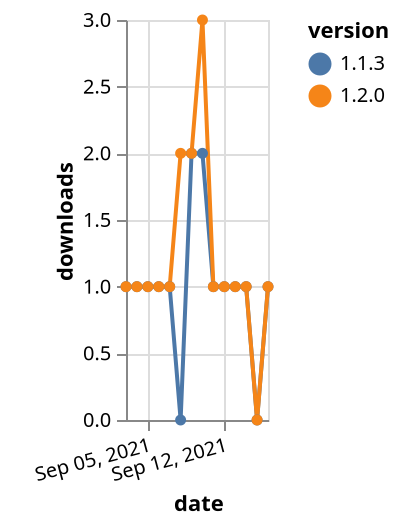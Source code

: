 {"$schema": "https://vega.github.io/schema/vega-lite/v5.json", "description": "A simple bar chart with embedded data.", "data": {"values": [{"date": "2021-09-03", "total": 590, "delta": 1, "version": "1.1.3"}, {"date": "2021-09-04", "total": 591, "delta": 1, "version": "1.1.3"}, {"date": "2021-09-05", "total": 592, "delta": 1, "version": "1.1.3"}, {"date": "2021-09-06", "total": 593, "delta": 1, "version": "1.1.3"}, {"date": "2021-09-07", "total": 594, "delta": 1, "version": "1.1.3"}, {"date": "2021-09-08", "total": 594, "delta": 0, "version": "1.1.3"}, {"date": "2021-09-09", "total": 596, "delta": 2, "version": "1.1.3"}, {"date": "2021-09-10", "total": 598, "delta": 2, "version": "1.1.3"}, {"date": "2021-09-11", "total": 599, "delta": 1, "version": "1.1.3"}, {"date": "2021-09-12", "total": 600, "delta": 1, "version": "1.1.3"}, {"date": "2021-09-13", "total": 601, "delta": 1, "version": "1.1.3"}, {"date": "2021-09-14", "total": 602, "delta": 1, "version": "1.1.3"}, {"date": "2021-09-15", "total": 602, "delta": 0, "version": "1.1.3"}, {"date": "2021-09-16", "total": 603, "delta": 1, "version": "1.1.3"}, {"date": "2021-09-03", "total": 251, "delta": 1, "version": "1.2.0"}, {"date": "2021-09-04", "total": 252, "delta": 1, "version": "1.2.0"}, {"date": "2021-09-05", "total": 253, "delta": 1, "version": "1.2.0"}, {"date": "2021-09-06", "total": 254, "delta": 1, "version": "1.2.0"}, {"date": "2021-09-07", "total": 255, "delta": 1, "version": "1.2.0"}, {"date": "2021-09-08", "total": 257, "delta": 2, "version": "1.2.0"}, {"date": "2021-09-09", "total": 259, "delta": 2, "version": "1.2.0"}, {"date": "2021-09-10", "total": 262, "delta": 3, "version": "1.2.0"}, {"date": "2021-09-11", "total": 263, "delta": 1, "version": "1.2.0"}, {"date": "2021-09-12", "total": 264, "delta": 1, "version": "1.2.0"}, {"date": "2021-09-13", "total": 265, "delta": 1, "version": "1.2.0"}, {"date": "2021-09-14", "total": 266, "delta": 1, "version": "1.2.0"}, {"date": "2021-09-15", "total": 266, "delta": 0, "version": "1.2.0"}, {"date": "2021-09-16", "total": 267, "delta": 1, "version": "1.2.0"}]}, "width": "container", "mark": {"type": "line", "point": {"filled": true}}, "encoding": {"x": {"field": "date", "type": "temporal", "timeUnit": "yearmonthdate", "title": "date", "axis": {"labelAngle": -15}}, "y": {"field": "delta", "type": "quantitative", "title": "downloads"}, "color": {"field": "version", "type": "nominal"}, "tooltip": {"field": "delta"}}}